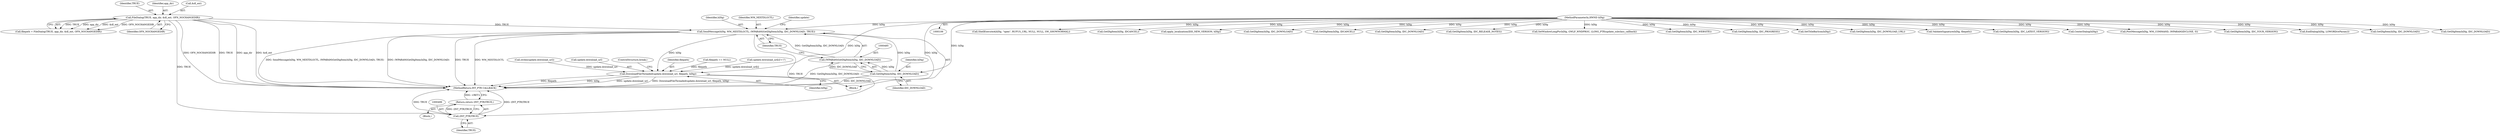 digraph "0_rufus_c3c39f7f8a11f612c4ebf7affce25ec6928eb1cb_1@API" {
"1000481" [label="(Call,SendMessage(hDlg, WM_NEXTDLGCTL, (WPARAM)GetDlgItem(hDlg, IDC_DOWNLOAD), TRUE))"];
"1000486" [label="(Call,GetDlgItem(hDlg, IDC_DOWNLOAD))"];
"1000107" [label="(MethodParameterIn,HWND hDlg)"];
"1000484" [label="(Call,(WPARAM)GetDlgItem(hDlg, IDC_DOWNLOAD))"];
"1000467" [label="(Call,FileDialog(TRUE, app_dir, &dl_ext, OFN_NOCHANGEDIR))"];
"1000490" [label="(Call,DownloadFileThreaded(update.download_url, filepath, hDlg))"];
"1000498" [label="(Call,(INT_PTR)TRUE)"];
"1000497" [label="(Return,return (INT_PTR)TRUE;)"];
"1000483" [label="(Identifier,WM_NEXTDLGCTL)"];
"1000327" [label="(Call,ShellExecuteA(hDlg, \"open\", RUFUS_URL, NULL, NULL, SW_SHOWNORMAL))"];
"1000484" [label="(Call,(WPARAM)GetDlgItem(hDlg, IDC_DOWNLOAD))"];
"1000465" [label="(Call,filepath = FileDialog(TRUE, app_dir, &dl_ext, OFN_NOCHANGEDIR))"];
"1000500" [label="(Identifier,TRUE)"];
"1000526" [label="(Call,GetDlgItem(hDlg, IDCANCEL))"];
"1000141" [label="(Call,apply_localization(IDD_NEW_VERSION, hDlg))"];
"1000534" [label="(Call,GetDlgItem(hDlg, IDC_DOWNLOAD))"];
"1000468" [label="(Identifier,TRUE)"];
"1000504" [label="(Call,GetDlgItem(hDlg, IDCANCEL))"];
"1000545" [label="(Call,GetDlgItem(hDlg, IDC_DOWNLOAD))"];
"1000163" [label="(Call,GetDlgItem(hDlg, IDC_RELEASE_NOTES))"];
"1000155" [label="(Call,SetWindowLongPtr(hDlg, GWLP_WNDPROC, (LONG_PTR)update_subclass_callback))"];
"1000436" [label="(Call,strlen(update.download_url))"];
"1000267" [label="(Call,GetDlgItem(hDlg, IDC_WEBSITE))"];
"1000472" [label="(Identifier,OFN_NOCHANGEDIR)"];
"1000491" [label="(Call,update.download_url)"];
"1000497" [label="(Return,return (INT_PTR)TRUE;)"];
"1000467" [label="(Call,FileDialog(TRUE, app_dir, &dl_ext, OFN_NOCHANGEDIR))"];
"1000239" [label="(Call,GetDlgItem(hDlg, IDC_PROGRESS))"];
"1000147" [label="(Call,SetTitleBarIcon(hDlg))"];
"1000232" [label="(Call,GetDlgItem(hDlg, IDC_DOWNLOAD_URL))"];
"1000469" [label="(Identifier,app_dir)"];
"1000357" [label="(Call,ValidateSignature(hDlg, filepath))"];
"1000496" [label="(ControlStructure,break;)"];
"1000107" [label="(MethodParameterIn,HWND hDlg)"];
"1000495" [label="(Identifier,hDlg)"];
"1000498" [label="(Call,(INT_PTR)TRUE)"];
"1000211" [label="(Call,GetDlgItem(hDlg, IDC_LATEST_VERSION))"];
"1000494" [label="(Identifier,filepath)"];
"1000149" [label="(Call,CenterDialog(hDlg))"];
"1000407" [label="(Call,PostMessage(hDlg, WM_COMMAND, (WPARAM)IDCLOSE, 0))"];
"1000492" [label="(Identifier,update)"];
"1000486" [label="(Call,GetDlgItem(hDlg, IDC_DOWNLOAD))"];
"1000470" [label="(Call,&dl_ext)"];
"1000489" [label="(Identifier,TRUE)"];
"1000196" [label="(Call,GetDlgItem(hDlg, IDC_YOUR_VERSION))"];
"1000561" [label="(MethodReturn,INT_PTR CALLBACK)"];
"1000306" [label="(Block,)"];
"1000318" [label="(Call,EndDialog(hDlg, LOWORD(wParam)))"];
"1000509" [label="(Call,GetDlgItem(hDlg, IDC_DOWNLOAD))"];
"1000482" [label="(Identifier,hDlg)"];
"1000487" [label="(Identifier,hDlg)"];
"1000474" [label="(Call,filepath == NULL)"];
"1000488" [label="(Identifier,IDC_DOWNLOAD)"];
"1000256" [label="(Call,GetDlgItem(hDlg, IDC_DOWNLOAD))"];
"1000444" [label="(Call,update.download_url[i]!='/')"];
"1000338" [label="(Block,)"];
"1000490" [label="(Call,DownloadFileThreaded(update.download_url, filepath, hDlg))"];
"1000481" [label="(Call,SendMessage(hDlg, WM_NEXTDLGCTL, (WPARAM)GetDlgItem(hDlg, IDC_DOWNLOAD), TRUE))"];
"1000481" -> "1000338"  [label="AST: "];
"1000481" -> "1000489"  [label="CFG: "];
"1000482" -> "1000481"  [label="AST: "];
"1000483" -> "1000481"  [label="AST: "];
"1000484" -> "1000481"  [label="AST: "];
"1000489" -> "1000481"  [label="AST: "];
"1000492" -> "1000481"  [label="CFG: "];
"1000481" -> "1000561"  [label="DDG: TRUE"];
"1000481" -> "1000561"  [label="DDG: WM_NEXTDLGCTL"];
"1000481" -> "1000561"  [label="DDG: SendMessage(hDlg, WM_NEXTDLGCTL, (WPARAM)GetDlgItem(hDlg, IDC_DOWNLOAD), TRUE)"];
"1000481" -> "1000561"  [label="DDG: (WPARAM)GetDlgItem(hDlg, IDC_DOWNLOAD)"];
"1000486" -> "1000481"  [label="DDG: hDlg"];
"1000107" -> "1000481"  [label="DDG: hDlg"];
"1000484" -> "1000481"  [label="DDG: GetDlgItem(hDlg, IDC_DOWNLOAD)"];
"1000467" -> "1000481"  [label="DDG: TRUE"];
"1000481" -> "1000490"  [label="DDG: hDlg"];
"1000481" -> "1000498"  [label="DDG: TRUE"];
"1000486" -> "1000484"  [label="AST: "];
"1000486" -> "1000488"  [label="CFG: "];
"1000487" -> "1000486"  [label="AST: "];
"1000488" -> "1000486"  [label="AST: "];
"1000484" -> "1000486"  [label="CFG: "];
"1000486" -> "1000561"  [label="DDG: IDC_DOWNLOAD"];
"1000486" -> "1000484"  [label="DDG: hDlg"];
"1000486" -> "1000484"  [label="DDG: IDC_DOWNLOAD"];
"1000107" -> "1000486"  [label="DDG: hDlg"];
"1000107" -> "1000106"  [label="AST: "];
"1000107" -> "1000561"  [label="DDG: hDlg"];
"1000107" -> "1000141"  [label="DDG: hDlg"];
"1000107" -> "1000147"  [label="DDG: hDlg"];
"1000107" -> "1000149"  [label="DDG: hDlg"];
"1000107" -> "1000155"  [label="DDG: hDlg"];
"1000107" -> "1000163"  [label="DDG: hDlg"];
"1000107" -> "1000196"  [label="DDG: hDlg"];
"1000107" -> "1000211"  [label="DDG: hDlg"];
"1000107" -> "1000232"  [label="DDG: hDlg"];
"1000107" -> "1000239"  [label="DDG: hDlg"];
"1000107" -> "1000256"  [label="DDG: hDlg"];
"1000107" -> "1000267"  [label="DDG: hDlg"];
"1000107" -> "1000318"  [label="DDG: hDlg"];
"1000107" -> "1000327"  [label="DDG: hDlg"];
"1000107" -> "1000357"  [label="DDG: hDlg"];
"1000107" -> "1000407"  [label="DDG: hDlg"];
"1000107" -> "1000490"  [label="DDG: hDlg"];
"1000107" -> "1000504"  [label="DDG: hDlg"];
"1000107" -> "1000509"  [label="DDG: hDlg"];
"1000107" -> "1000526"  [label="DDG: hDlg"];
"1000107" -> "1000534"  [label="DDG: hDlg"];
"1000107" -> "1000545"  [label="DDG: hDlg"];
"1000485" -> "1000484"  [label="AST: "];
"1000489" -> "1000484"  [label="CFG: "];
"1000484" -> "1000561"  [label="DDG: GetDlgItem(hDlg, IDC_DOWNLOAD)"];
"1000467" -> "1000465"  [label="AST: "];
"1000467" -> "1000472"  [label="CFG: "];
"1000468" -> "1000467"  [label="AST: "];
"1000469" -> "1000467"  [label="AST: "];
"1000470" -> "1000467"  [label="AST: "];
"1000472" -> "1000467"  [label="AST: "];
"1000465" -> "1000467"  [label="CFG: "];
"1000467" -> "1000561"  [label="DDG: OFN_NOCHANGEDIR"];
"1000467" -> "1000561"  [label="DDG: TRUE"];
"1000467" -> "1000561"  [label="DDG: app_dir"];
"1000467" -> "1000561"  [label="DDG: &dl_ext"];
"1000467" -> "1000465"  [label="DDG: TRUE"];
"1000467" -> "1000465"  [label="DDG: app_dir"];
"1000467" -> "1000465"  [label="DDG: &dl_ext"];
"1000467" -> "1000465"  [label="DDG: OFN_NOCHANGEDIR"];
"1000467" -> "1000498"  [label="DDG: TRUE"];
"1000490" -> "1000338"  [label="AST: "];
"1000490" -> "1000495"  [label="CFG: "];
"1000491" -> "1000490"  [label="AST: "];
"1000494" -> "1000490"  [label="AST: "];
"1000495" -> "1000490"  [label="AST: "];
"1000496" -> "1000490"  [label="CFG: "];
"1000490" -> "1000561"  [label="DDG: filepath"];
"1000490" -> "1000561"  [label="DDG: hDlg"];
"1000490" -> "1000561"  [label="DDG: update.download_url"];
"1000490" -> "1000561"  [label="DDG: DownloadFileThreaded(update.download_url, filepath, hDlg)"];
"1000436" -> "1000490"  [label="DDG: update.download_url"];
"1000444" -> "1000490"  [label="DDG: update.download_url[i]"];
"1000474" -> "1000490"  [label="DDG: filepath"];
"1000498" -> "1000497"  [label="AST: "];
"1000498" -> "1000500"  [label="CFG: "];
"1000499" -> "1000498"  [label="AST: "];
"1000500" -> "1000498"  [label="AST: "];
"1000497" -> "1000498"  [label="CFG: "];
"1000498" -> "1000561"  [label="DDG: (INT_PTR)TRUE"];
"1000498" -> "1000561"  [label="DDG: TRUE"];
"1000498" -> "1000497"  [label="DDG: (INT_PTR)TRUE"];
"1000497" -> "1000306"  [label="AST: "];
"1000561" -> "1000497"  [label="CFG: "];
"1000497" -> "1000561"  [label="DDG: <RET>"];
}
